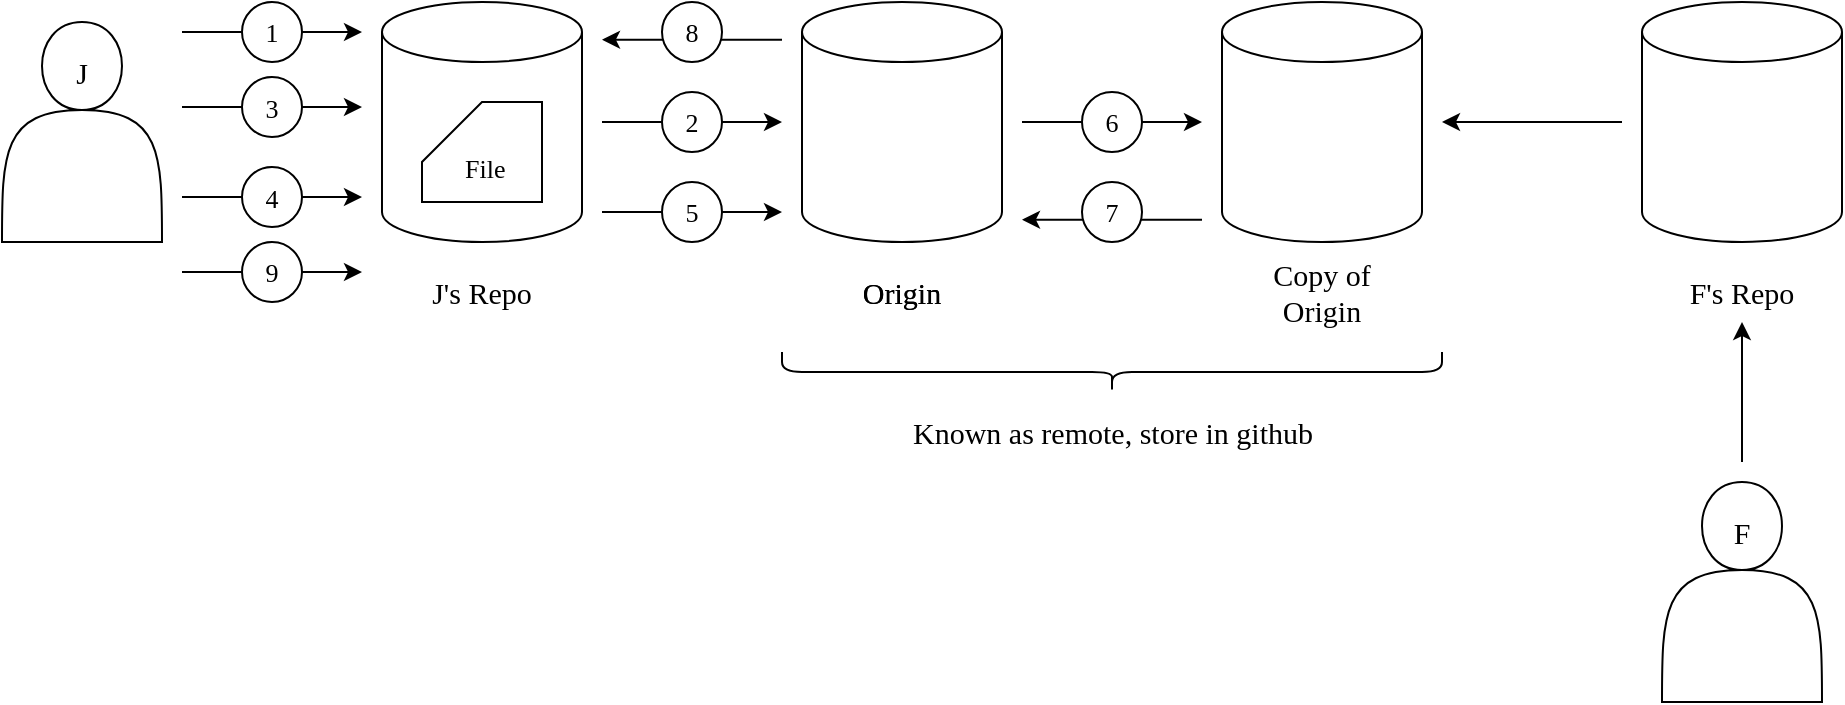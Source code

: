 <mxfile version="20.2.3" type="device"><diagram id="bgtJ3HvIrY9MqUfnv2WL" name="Page-1"><mxGraphModel dx="1240" dy="790" grid="1" gridSize="10" guides="1" tooltips="1" connect="1" arrows="1" fold="1" page="1" pageScale="1" pageWidth="850" pageHeight="1100" math="0" shadow="0"><root><mxCell id="0"/><mxCell id="1" parent="0"/><mxCell id="jYhlr-j1JgE9wGYZlzsw-1" value="" style="shape=cylinder3;whiteSpace=wrap;html=1;boundedLbl=1;backgroundOutline=1;size=15;" parent="1" vertex="1"><mxGeometry x="510" y="280" width="100" height="120" as="geometry"/></mxCell><mxCell id="jYhlr-j1JgE9wGYZlzsw-6" value="" style="shape=cylinder3;whiteSpace=wrap;html=1;boundedLbl=1;backgroundOutline=1;size=15;" parent="1" vertex="1"><mxGeometry x="720" y="280" width="100" height="120" as="geometry"/></mxCell><mxCell id="jYhlr-j1JgE9wGYZlzsw-7" value="" style="shape=cylinder3;whiteSpace=wrap;html=1;boundedLbl=1;backgroundOutline=1;size=15;" parent="1" vertex="1"><mxGeometry x="930" y="280" width="100" height="120" as="geometry"/></mxCell><mxCell id="jYhlr-j1JgE9wGYZlzsw-8" value="" style="shape=cylinder3;whiteSpace=wrap;html=1;boundedLbl=1;backgroundOutline=1;size=15;" parent="1" vertex="1"><mxGeometry x="1140" y="280" width="100" height="120" as="geometry"/></mxCell><mxCell id="jYhlr-j1JgE9wGYZlzsw-9" value="&lt;font style=&quot;font-size: 15px;&quot; face=&quot;Times New Roman&quot;&gt;J's Repo&lt;/font&gt;" style="text;html=1;strokeColor=none;fillColor=none;align=center;verticalAlign=middle;whiteSpace=wrap;rounded=0;" parent="1" vertex="1"><mxGeometry x="530" y="410" width="60" height="30" as="geometry"/></mxCell><mxCell id="jYhlr-j1JgE9wGYZlzsw-10" value="&lt;font style=&quot;font-size: 15px;&quot; face=&quot;Times New Roman&quot;&gt;F's Repo&lt;/font&gt;" style="text;html=1;strokeColor=none;fillColor=none;align=center;verticalAlign=middle;whiteSpace=wrap;rounded=0;" parent="1" vertex="1"><mxGeometry x="1160" y="410" width="60" height="30" as="geometry"/></mxCell><mxCell id="jYhlr-j1JgE9wGYZlzsw-11" value="&lt;font style=&quot;font-size: 15px;&quot; face=&quot;Times New Roman&quot;&gt;Origin&lt;/font&gt;" style="text;html=1;strokeColor=none;fillColor=none;align=center;verticalAlign=middle;whiteSpace=wrap;rounded=0;" parent="1" vertex="1"><mxGeometry x="740" y="410" width="60" height="30" as="geometry"/></mxCell><mxCell id="jYhlr-j1JgE9wGYZlzsw-12" value="&lt;font style=&quot;font-size: 15px;&quot; face=&quot;Times New Roman&quot;&gt;Copy of Origin&lt;/font&gt;" style="text;html=1;strokeColor=none;fillColor=none;align=center;verticalAlign=middle;whiteSpace=wrap;rounded=0;" parent="1" vertex="1"><mxGeometry x="950" y="410" width="60" height="30" as="geometry"/></mxCell><mxCell id="jYhlr-j1JgE9wGYZlzsw-13" value="" style="shape=curlyBracket;whiteSpace=wrap;html=1;rounded=1;flipH=1;fontFamily=Times New Roman;fontSize=15;size=0.5;rotation=90;" parent="1" vertex="1"><mxGeometry x="865" y="300" width="20" height="330" as="geometry"/></mxCell><mxCell id="jYhlr-j1JgE9wGYZlzsw-14" value="&lt;font style=&quot;font-size: 15px;&quot; face=&quot;Times New Roman&quot;&gt;Origin&lt;/font&gt;" style="text;html=1;strokeColor=none;fillColor=none;align=center;verticalAlign=middle;whiteSpace=wrap;rounded=0;" parent="1" vertex="1"><mxGeometry x="740" y="410" width="60" height="30" as="geometry"/></mxCell><mxCell id="jYhlr-j1JgE9wGYZlzsw-15" value="&lt;font style=&quot;font-size: 15px;&quot; face=&quot;Times New Roman&quot;&gt;Known as remote, store in github&lt;/font&gt;" style="text;html=1;strokeColor=none;fillColor=none;align=center;verticalAlign=middle;whiteSpace=wrap;rounded=0;" parent="1" vertex="1"><mxGeometry x="767.5" y="480" width="215" height="30" as="geometry"/></mxCell><mxCell id="jYhlr-j1JgE9wGYZlzsw-16" value="" style="shape=actor;whiteSpace=wrap;html=1;fontFamily=Times New Roman;fontSize=15;" parent="1" vertex="1"><mxGeometry x="320" y="290" width="80" height="110" as="geometry"/></mxCell><mxCell id="jYhlr-j1JgE9wGYZlzsw-17" value="&lt;font style=&quot;font-size: 15px;&quot; face=&quot;Times New Roman&quot;&gt;J&lt;/font&gt;" style="text;html=1;strokeColor=none;fillColor=none;align=center;verticalAlign=middle;whiteSpace=wrap;rounded=0;" parent="1" vertex="1"><mxGeometry x="330" y="300" width="60" height="30" as="geometry"/></mxCell><mxCell id="jYhlr-j1JgE9wGYZlzsw-18" value="" style="shape=actor;whiteSpace=wrap;html=1;fontFamily=Times New Roman;fontSize=15;" parent="1" vertex="1"><mxGeometry x="1150" y="520" width="80" height="110" as="geometry"/></mxCell><mxCell id="jYhlr-j1JgE9wGYZlzsw-19" value="&lt;font style=&quot;font-size: 15px;&quot; face=&quot;Times New Roman&quot;&gt;F&lt;/font&gt;" style="text;html=1;strokeColor=none;fillColor=none;align=center;verticalAlign=middle;whiteSpace=wrap;rounded=0;" parent="1" vertex="1"><mxGeometry x="1160" y="530" width="60" height="30" as="geometry"/></mxCell><mxCell id="7vBHwAvMlsPEGTXa7HjR-1" value="" style="endArrow=classic;html=1;rounded=0;startArrow=none;" parent="1" source="7vBHwAvMlsPEGTXa7HjR-6" edge="1"><mxGeometry width="50" height="50" relative="1" as="geometry"><mxPoint x="410" y="295" as="sourcePoint"/><mxPoint x="500" y="295" as="targetPoint"/></mxGeometry></mxCell><mxCell id="7vBHwAvMlsPEGTXa7HjR-4" value="" style="endArrow=none;html=1;rounded=0;startArrow=classic;startFill=1;endFill=0;" parent="1" edge="1"><mxGeometry width="50" height="50" relative="1" as="geometry"><mxPoint x="1040" y="340" as="sourcePoint"/><mxPoint x="1130" y="340" as="targetPoint"/></mxGeometry></mxCell><mxCell id="7vBHwAvMlsPEGTXa7HjR-11" value="&lt;br&gt;&amp;nbsp;File" style="shape=card;whiteSpace=wrap;html=1;fontFamily=Times New Roman;fontSize=13;" parent="1" vertex="1"><mxGeometry x="530" y="330" width="60" height="50" as="geometry"/></mxCell><mxCell id="7vBHwAvMlsPEGTXa7HjR-12" value="" style="endArrow=none;html=1;rounded=0;startArrow=classic;startFill=1;endFill=0;" parent="1" edge="1"><mxGeometry width="50" height="50" relative="1" as="geometry"><mxPoint x="620" y="298.82" as="sourcePoint"/><mxPoint x="710" y="298.82" as="targetPoint"/></mxGeometry></mxCell><mxCell id="7vBHwAvMlsPEGTXa7HjR-6" value="&lt;font style=&quot;font-size: 13px;&quot; face=&quot;Times New Roman&quot;&gt;1&lt;/font&gt;" style="ellipse;whiteSpace=wrap;html=1;aspect=fixed;" parent="1" vertex="1"><mxGeometry x="440" y="280" width="30" height="30" as="geometry"/></mxCell><mxCell id="7vBHwAvMlsPEGTXa7HjR-14" value="" style="endArrow=none;html=1;rounded=0;" parent="1" target="7vBHwAvMlsPEGTXa7HjR-6" edge="1"><mxGeometry width="50" height="50" relative="1" as="geometry"><mxPoint x="410" y="295" as="sourcePoint"/><mxPoint x="500" y="295" as="targetPoint"/></mxGeometry></mxCell><mxCell id="7vBHwAvMlsPEGTXa7HjR-17" value="&lt;font style=&quot;font-size: 13px;&quot; face=&quot;Times New Roman&quot;&gt;8&lt;/font&gt;" style="ellipse;whiteSpace=wrap;html=1;aspect=fixed;" parent="1" vertex="1"><mxGeometry x="650" y="280" width="30" height="30" as="geometry"/></mxCell><mxCell id="7vBHwAvMlsPEGTXa7HjR-18" value="" style="endArrow=classic;html=1;rounded=0;startArrow=none;" parent="1" source="7vBHwAvMlsPEGTXa7HjR-19" edge="1"><mxGeometry width="50" height="50" relative="1" as="geometry"><mxPoint x="620" y="340" as="sourcePoint"/><mxPoint x="710" y="340" as="targetPoint"/></mxGeometry></mxCell><mxCell id="7vBHwAvMlsPEGTXa7HjR-19" value="&lt;font style=&quot;font-size: 13px;&quot; face=&quot;Times New Roman&quot;&gt;2&lt;/font&gt;" style="ellipse;whiteSpace=wrap;html=1;aspect=fixed;" parent="1" vertex="1"><mxGeometry x="650" y="325" width="30" height="30" as="geometry"/></mxCell><mxCell id="7vBHwAvMlsPEGTXa7HjR-20" value="" style="endArrow=none;html=1;rounded=0;" parent="1" target="7vBHwAvMlsPEGTXa7HjR-19" edge="1"><mxGeometry width="50" height="50" relative="1" as="geometry"><mxPoint x="620" y="340" as="sourcePoint"/><mxPoint x="710" y="340" as="targetPoint"/></mxGeometry></mxCell><mxCell id="7vBHwAvMlsPEGTXa7HjR-21" value="" style="endArrow=classic;html=1;rounded=0;startArrow=none;" parent="1" source="7vBHwAvMlsPEGTXa7HjR-22" edge="1"><mxGeometry width="50" height="50" relative="1" as="geometry"><mxPoint x="620" y="385" as="sourcePoint"/><mxPoint x="710" y="385" as="targetPoint"/></mxGeometry></mxCell><mxCell id="7vBHwAvMlsPEGTXa7HjR-22" value="&lt;font style=&quot;font-size: 13px;&quot; face=&quot;Times New Roman&quot;&gt;5&lt;/font&gt;" style="ellipse;whiteSpace=wrap;html=1;aspect=fixed;" parent="1" vertex="1"><mxGeometry x="650" y="370" width="30" height="30" as="geometry"/></mxCell><mxCell id="7vBHwAvMlsPEGTXa7HjR-23" value="" style="endArrow=none;html=1;rounded=0;" parent="1" target="7vBHwAvMlsPEGTXa7HjR-22" edge="1"><mxGeometry width="50" height="50" relative="1" as="geometry"><mxPoint x="620" y="385" as="sourcePoint"/><mxPoint x="710" y="385" as="targetPoint"/></mxGeometry></mxCell><mxCell id="7vBHwAvMlsPEGTXa7HjR-25" value="" style="endArrow=classic;html=1;rounded=0;startArrow=none;" parent="1" source="7vBHwAvMlsPEGTXa7HjR-26" edge="1"><mxGeometry width="50" height="50" relative="1" as="geometry"><mxPoint x="830" y="340" as="sourcePoint"/><mxPoint x="920" y="340" as="targetPoint"/></mxGeometry></mxCell><mxCell id="7vBHwAvMlsPEGTXa7HjR-26" value="&lt;font face=&quot;Times New Roman&quot;&gt;&lt;span style=&quot;font-size: 13px;&quot;&gt;6&lt;/span&gt;&lt;/font&gt;" style="ellipse;whiteSpace=wrap;html=1;aspect=fixed;" parent="1" vertex="1"><mxGeometry x="860" y="325" width="30" height="30" as="geometry"/></mxCell><mxCell id="7vBHwAvMlsPEGTXa7HjR-27" value="" style="endArrow=none;html=1;rounded=0;" parent="1" target="7vBHwAvMlsPEGTXa7HjR-26" edge="1"><mxGeometry width="50" height="50" relative="1" as="geometry"><mxPoint x="830" y="340" as="sourcePoint"/><mxPoint x="920" y="340" as="targetPoint"/></mxGeometry></mxCell><mxCell id="7vBHwAvMlsPEGTXa7HjR-28" value="" style="endArrow=none;html=1;rounded=0;startArrow=classic;startFill=1;endFill=0;" parent="1" edge="1"><mxGeometry width="50" height="50" relative="1" as="geometry"><mxPoint x="830" y="388.82" as="sourcePoint"/><mxPoint x="920" y="388.82" as="targetPoint"/></mxGeometry></mxCell><mxCell id="7vBHwAvMlsPEGTXa7HjR-29" value="&lt;font style=&quot;font-size: 13px;&quot; face=&quot;Times New Roman&quot;&gt;7&lt;/font&gt;" style="ellipse;whiteSpace=wrap;html=1;aspect=fixed;" parent="1" vertex="1"><mxGeometry x="860" y="370" width="30" height="30" as="geometry"/></mxCell><mxCell id="7vBHwAvMlsPEGTXa7HjR-30" value="" style="endArrow=classic;html=1;rounded=0;startArrow=none;" parent="1" source="7vBHwAvMlsPEGTXa7HjR-31" edge="1"><mxGeometry width="50" height="50" relative="1" as="geometry"><mxPoint x="410" y="332.5" as="sourcePoint"/><mxPoint x="500" y="332.5" as="targetPoint"/></mxGeometry></mxCell><mxCell id="7vBHwAvMlsPEGTXa7HjR-31" value="&lt;font style=&quot;font-size: 13px;&quot; face=&quot;Times New Roman&quot;&gt;3&lt;/font&gt;" style="ellipse;whiteSpace=wrap;html=1;aspect=fixed;" parent="1" vertex="1"><mxGeometry x="440" y="317.5" width="30" height="30" as="geometry"/></mxCell><mxCell id="7vBHwAvMlsPEGTXa7HjR-32" value="" style="endArrow=none;html=1;rounded=0;" parent="1" target="7vBHwAvMlsPEGTXa7HjR-31" edge="1"><mxGeometry width="50" height="50" relative="1" as="geometry"><mxPoint x="410" y="332.5" as="sourcePoint"/><mxPoint x="500" y="332.5" as="targetPoint"/></mxGeometry></mxCell><mxCell id="7vBHwAvMlsPEGTXa7HjR-33" value="" style="endArrow=classic;html=1;rounded=0;startArrow=none;" parent="1" source="7vBHwAvMlsPEGTXa7HjR-34" edge="1"><mxGeometry width="50" height="50" relative="1" as="geometry"><mxPoint x="410" y="377.5" as="sourcePoint"/><mxPoint x="500" y="377.5" as="targetPoint"/></mxGeometry></mxCell><mxCell id="7vBHwAvMlsPEGTXa7HjR-34" value="&lt;font style=&quot;font-size: 13px;&quot; face=&quot;Times New Roman&quot;&gt;4&lt;/font&gt;" style="ellipse;whiteSpace=wrap;html=1;aspect=fixed;" parent="1" vertex="1"><mxGeometry x="440" y="362.5" width="30" height="30" as="geometry"/></mxCell><mxCell id="7vBHwAvMlsPEGTXa7HjR-35" value="" style="endArrow=none;html=1;rounded=0;" parent="1" target="7vBHwAvMlsPEGTXa7HjR-34" edge="1"><mxGeometry width="50" height="50" relative="1" as="geometry"><mxPoint x="410" y="377.5" as="sourcePoint"/><mxPoint x="500" y="377.5" as="targetPoint"/></mxGeometry></mxCell><mxCell id="7vBHwAvMlsPEGTXa7HjR-36" value="" style="endArrow=classic;html=1;rounded=0;startArrow=none;" parent="1" source="7vBHwAvMlsPEGTXa7HjR-37" edge="1"><mxGeometry width="50" height="50" relative="1" as="geometry"><mxPoint x="410" y="415" as="sourcePoint"/><mxPoint x="500" y="415" as="targetPoint"/></mxGeometry></mxCell><mxCell id="7vBHwAvMlsPEGTXa7HjR-37" value="&lt;font style=&quot;font-size: 13px;&quot; face=&quot;Times New Roman&quot;&gt;9&lt;/font&gt;" style="ellipse;whiteSpace=wrap;html=1;aspect=fixed;" parent="1" vertex="1"><mxGeometry x="440" y="400" width="30" height="30" as="geometry"/></mxCell><mxCell id="7vBHwAvMlsPEGTXa7HjR-38" value="" style="endArrow=none;html=1;rounded=0;" parent="1" target="7vBHwAvMlsPEGTXa7HjR-37" edge="1"><mxGeometry width="50" height="50" relative="1" as="geometry"><mxPoint x="410" y="415" as="sourcePoint"/><mxPoint x="500" y="415" as="targetPoint"/></mxGeometry></mxCell><mxCell id="Avx2Lfj5IlUuSfDQpFVH-1" value="" style="endArrow=none;html=1;rounded=0;startArrow=classic;startFill=1;endFill=0;exitX=0.5;exitY=1;exitDx=0;exitDy=0;" edge="1" parent="1" source="jYhlr-j1JgE9wGYZlzsw-10"><mxGeometry width="50" height="50" relative="1" as="geometry"><mxPoint x="1260" y="350" as="sourcePoint"/><mxPoint x="1190" y="510" as="targetPoint"/></mxGeometry></mxCell></root></mxGraphModel></diagram></mxfile>